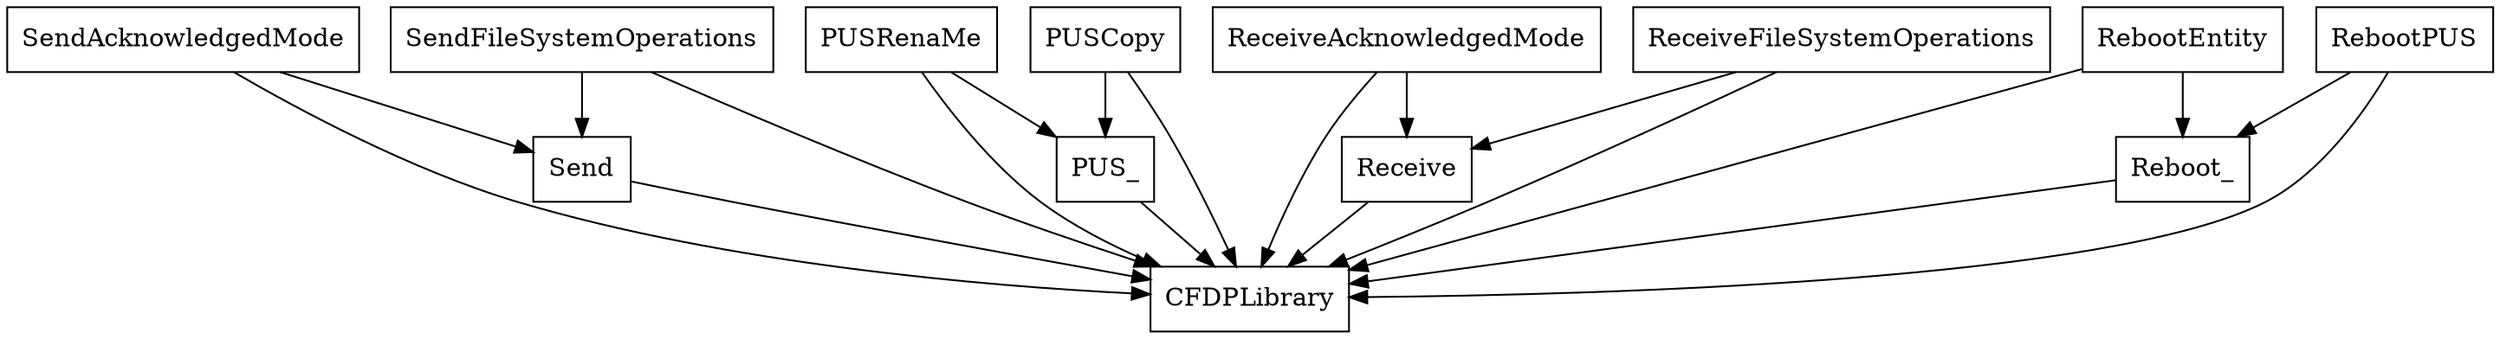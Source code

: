 digraph{
graph [rankdir=TB];
node [shape=box];
edge [arrowhead=normal];
0[label="Send",]
1[label="SendAcknowledgedMode",]
2[label="PUSRenaMe",]
3[label="SendFileSystemOperations",]
4[label="Receive",]
5[label="ReceiveAcknowledgedMode",]
6[label="RebootEntity",]
7[label="Reboot_",]
8[label="PUS_",]
9[label="RebootPUS",]
10[label="ReceiveFileSystemOperations",]
11[label="CFDPLibrary",]
12[label="PUSCopy",]
0->11[label="",]
1->0[label="",]
1->11[label="",]
2->8[label="",]
2->11[label="",]
3->0[label="",]
3->11[label="",]
4->11[label="",]
5->4[label="",]
5->11[label="",]
6->7[label="",]
6->11[label="",]
7->11[label="",]
8->11[label="",]
9->7[label="",]
9->11[label="",]
10->4[label="",]
10->11[label="",]
12->8[label="",]
12->11[label="",]
}
